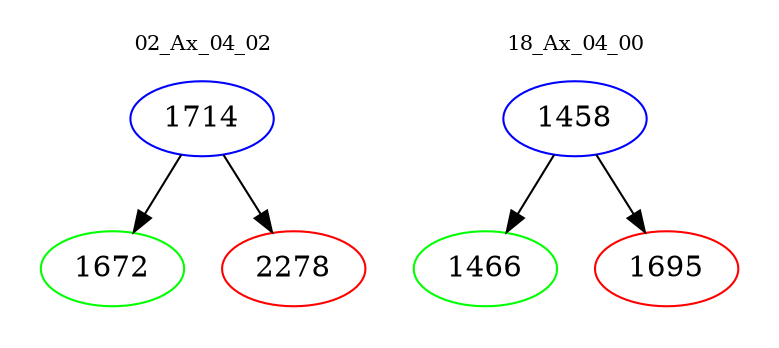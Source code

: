 digraph{
subgraph cluster_0 {
color = white
label = "02_Ax_04_02";
fontsize=10;
T0_1714 [label="1714", color="blue"]
T0_1714 -> T0_1672 [color="black"]
T0_1672 [label="1672", color="green"]
T0_1714 -> T0_2278 [color="black"]
T0_2278 [label="2278", color="red"]
}
subgraph cluster_1 {
color = white
label = "18_Ax_04_00";
fontsize=10;
T1_1458 [label="1458", color="blue"]
T1_1458 -> T1_1466 [color="black"]
T1_1466 [label="1466", color="green"]
T1_1458 -> T1_1695 [color="black"]
T1_1695 [label="1695", color="red"]
}
}
